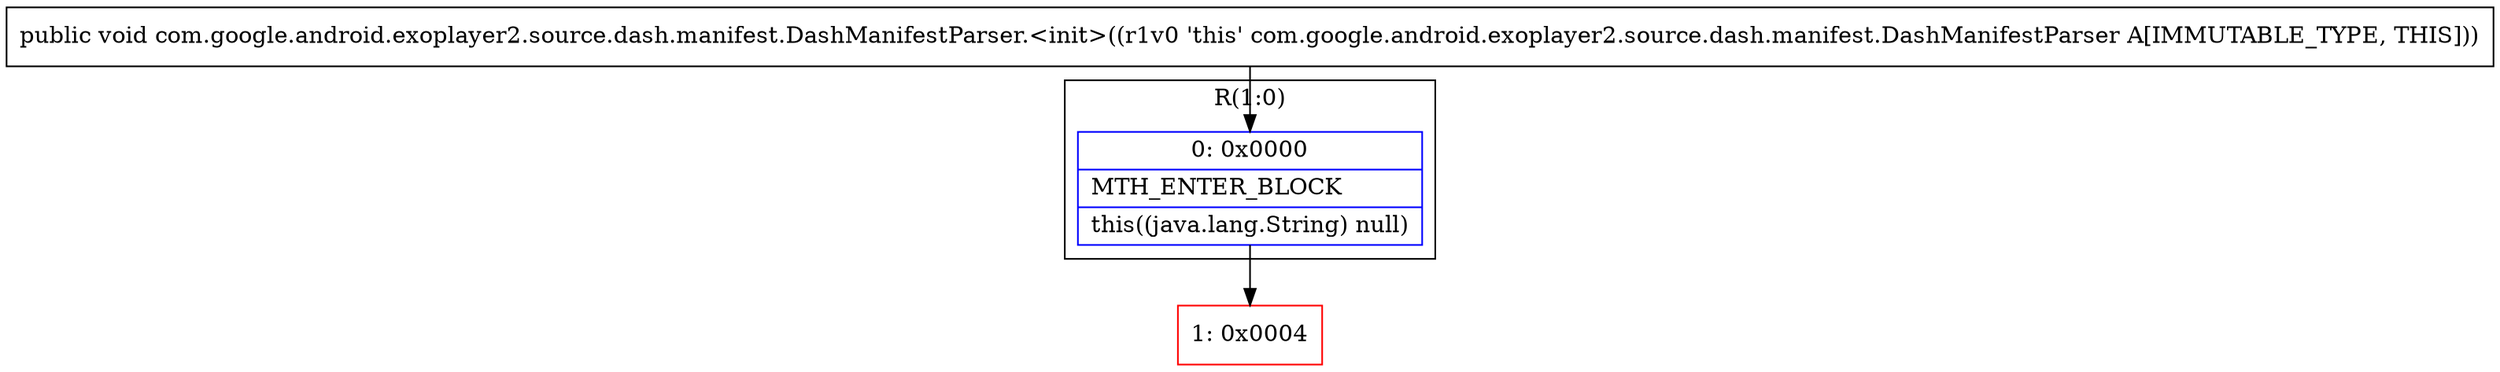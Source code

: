 digraph "CFG forcom.google.android.exoplayer2.source.dash.manifest.DashManifestParser.\<init\>()V" {
subgraph cluster_Region_2052131713 {
label = "R(1:0)";
node [shape=record,color=blue];
Node_0 [shape=record,label="{0\:\ 0x0000|MTH_ENTER_BLOCK\l|this((java.lang.String) null)\l}"];
}
Node_1 [shape=record,color=red,label="{1\:\ 0x0004}"];
MethodNode[shape=record,label="{public void com.google.android.exoplayer2.source.dash.manifest.DashManifestParser.\<init\>((r1v0 'this' com.google.android.exoplayer2.source.dash.manifest.DashManifestParser A[IMMUTABLE_TYPE, THIS])) }"];
MethodNode -> Node_0;
Node_0 -> Node_1;
}

